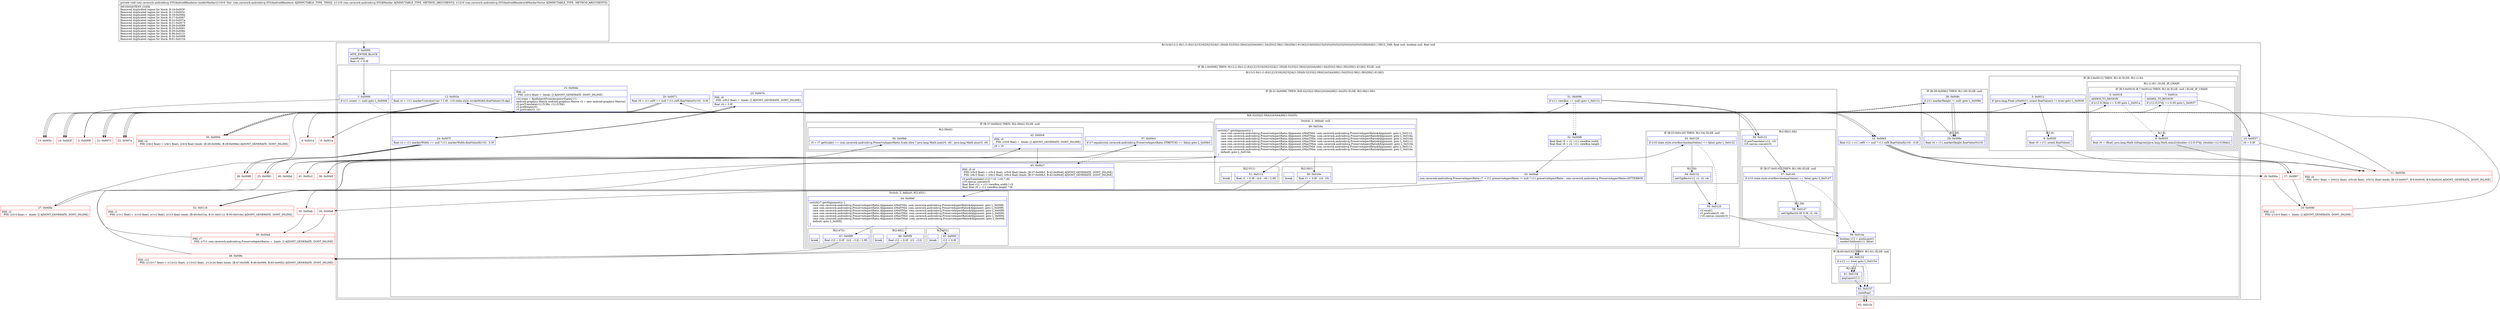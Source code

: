 digraph "CFG forcom.caverock.androidsvg.SVGAndroidRenderer.renderMarker(Lcom\/caverock\/androidsvg\/SVG$Marker;Lcom\/caverock\/androidsvg\/SVGAndroidRenderer$MarkerVector;)V" {
subgraph cluster_Region_516437282 {
label = "R(14:0|(12:(1:9)(1:(1:8))|12|15|16|20|23|24|(1:29)|(8:32|33|(2:39|42)|43|44|49|(1:54)|55)(2:56|(1:58))|59|(1:61)|62)|10|(0)(0)|15|(0)(0)|(0)(0)|23|(0)(0)|(0)|(0)(0)|59|(0)|62) | DECL_VAR: float null, boolean null, float null\l";
node [shape=record,color=blue];
Node_0 [shape=record,label="{0\:\ 0x0000|MTH_ENTER_BLOCK\l|statePush()\lfloat r1 = 0.0f\l}"];
subgraph cluster_IfRegion_143213854 {
label = "IF [B:1:0x0006] THEN: R(12:(1:9)(1:(1:8))|12|15|16|20|23|24|(1:29)|(8:32|33|(2:39|42)|43|44|49|(1:54)|55)(2:56|(1:58))|59|(1:61)|62) ELSE: null";
node [shape=record,color=blue];
Node_1 [shape=record,label="{1\:\ 0x0006|if (r11.orient != null) goto L_0x0008\l}"];
subgraph cluster_Region_1769473032 {
label = "R(12:(1:9)(1:(1:8))|12|15|16|20|23|24|(1:29)|(8:32|33|(2:39|42)|43|44|49|(1:54)|55)(2:56|(1:58))|59|(1:61)|62)";
node [shape=record,color=blue];
subgraph cluster_IfRegion_1039517199 {
label = "IF [B:3:0x0012] THEN: R(1:9) ELSE: R(1:(1:8))";
node [shape=record,color=blue];
Node_3 [shape=record,label="{3\:\ 0x0012|if (java.lang.Float.isNaN(r11.orient.floatValue()) != true) goto L_0x0030\l}"];
subgraph cluster_Region_314718638 {
label = "R(1:9)";
node [shape=record,color=blue];
Node_9 [shape=record,label="{9\:\ 0x0030|float r0 = r11.orient.floatValue()\l}"];
}
subgraph cluster_Region_283008423 {
label = "R(1:(1:8)) | ELSE_IF_CHAIN\l";
node [shape=record,color=blue];
subgraph cluster_IfRegion_593162766 {
label = "IF [B:5:0x0018, B:7:0x001e] THEN: R(1:8) ELSE: null | ELSE_IF_CHAIN\l";
node [shape=record,color=blue];
Node_5 [shape=record,label="{5\:\ 0x0018|ADDED_TO_REGION\l|if (r12.f136dx == 0.0f) goto L_0x001a\l}"];
Node_7 [shape=record,label="{7\:\ 0x001e|ADDED_TO_REGION\l|if (r12.f137dy == 0.0f) goto L_0x0037\l}"];
subgraph cluster_Region_1042834361 {
label = "R(1:8)";
node [shape=record,color=blue];
Node_8 [shape=record,label="{8\:\ 0x0020|float r0 = (float) java.lang.Math.toDegrees(java.lang.Math.atan2((double) r12.f137dy, (double) r12.f136dx))\l}"];
}
}
}
}
Node_12 [shape=record,label="{12\:\ 0x003a|float r2 = !r11.markerUnitsAreUser ? 1.0f : r10.state.style.strokeWidth.floatValue(r10.dpi)\l}"];
Node_15 [shape=record,label="{15\:\ 0x004b|PHI: r2 \l  PHI: (r2v1 float) =  binds: [] A[DONT_GENERATE, DONT_INLINE]\l|r10.state = findInheritFromAncestorState(r11)\landroid.graphics.Matrix android.graphics.Matrix r3 = new android.graphics.Matrix()\lr3.preTranslate(r12.f138x, r12.f139y)\lr3.preRotate(r0)\lr3.preScale(r2, r2)\l}"];
Node_16 [shape=record,label="{16\:\ 0x0065|float r12 = r11.refX == null ? r11.refX.floatValueX(r10) : 0.0f\l}"];
Node_20 [shape=record,label="{20\:\ 0x0071|float r0 = r11.refY == null ? r11.refY.floatValueY(r10) : 0.0f\l}"];
Node_23 [shape=record,label="{23\:\ 0x007b|PHI: r0 \l  PHI: (r0v3 float) =  binds: [] A[DONT_GENERATE, DONT_INLINE]\l|float r4 = 3.0f\l}"];
Node_24 [shape=record,label="{24\:\ 0x007f|float r2 = r11.markerWidth == null ? r11.markerWidth.floatValueX(r10) : 3.0f\l}"];
subgraph cluster_IfRegion_1639572174 {
label = "IF [B:28:0x008c] THEN: R(1:29) ELSE: null";
node [shape=record,color=blue];
Node_28 [shape=record,label="{28\:\ 0x008c|if (r11.markerHeight != null) goto L_0x008e\l}"];
subgraph cluster_Region_1906491934 {
label = "R(1:29)";
node [shape=record,color=blue];
Node_29 [shape=record,label="{29\:\ 0x008e|float r4 = r11.markerHeight.floatValueY(r10)\l}"];
}
}
subgraph cluster_IfRegion_1919915336 {
label = "IF [B:31:0x0096] THEN: R(8:32|33|(2:39|42)|43|44|49|(1:54)|55) ELSE: R(2:56|(1:58))";
node [shape=record,color=blue];
Node_31 [shape=record,label="{31\:\ 0x0096|if (r11.viewBox == null) goto L_0x0131\l}"];
subgraph cluster_Region_1141264243 {
label = "R(8:32|33|(2:39|42)|43|44|49|(1:54)|55)";
node [shape=record,color=blue];
Node_32 [shape=record,label="{32\:\ 0x0098|float float r5 = r2 \/ r11.viewBox.width\lfloat float r6 = r4 \/ r11.viewBox.height\l}"];
Node_33 [shape=record,label="{33\:\ 0x00a6|com.caverock.androidsvg.PreserveAspectRatio r7 = r11.preserveAspectRatio != null ? r11.preserveAspectRatio : com.caverock.androidsvg.PreserveAspectRatio.LETTERBOX\l}"];
subgraph cluster_IfRegion_1949082584 {
label = "IF [B:37:0x00b3] THEN: R(2:39|42) ELSE: null";
node [shape=record,color=blue];
Node_37 [shape=record,label="{37\:\ 0x00b3|if (r7.equals(com.caverock.androidsvg.PreserveAspectRatio.STRETCH) == false) goto L_0x00b5\l}"];
subgraph cluster_Region_1448603716 {
label = "R(2:39|42)";
node [shape=record,color=blue];
Node_39 [shape=record,label="{39\:\ 0x00bb|r5 = r7.getScale() == com.caverock.androidsvg.PreserveAspectRatio.Scale.slice ? java.lang.Math.max(r5, r6) : java.lang.Math.min(r5, r6)\l}"];
Node_42 [shape=record,label="{42\:\ 0x00c6|PHI: r5 \l  PHI: (r5v6 float) =  binds: [] A[DONT_GENERATE, DONT_INLINE]\l|r6 = r5\l}"];
}
}
Node_43 [shape=record,label="{43\:\ 0x00c7|PHI: r5 r6 \l  PHI: (r5v5 float) = (r5v4 float), (r5v6 float) binds: [B:37:0x00b3, B:42:0x00c6] A[DONT_GENERATE, DONT_INLINE]\l  PHI: (r6v3 float) = (r6v2 float), (r6v4 float) binds: [B:37:0x00b3, B:42:0x00c6] A[DONT_GENERATE, DONT_INLINE]\l|r3.preTranslate((\-r12) * r5, (\-r0) * r6)\lr10.canvas.concat(r3)\lfloat float r12 = r11.viewBox.width * r5\lfloat float r0 = r11.viewBox.height * r6\l}"];
subgraph cluster_SwitchRegion_1049656321 {
label = "Switch: 2, default: R(2:45|1)";
node [shape=record,color=blue];
Node_44 [shape=record,label="{44\:\ 0x00ef|switch(r7.getAlignment()) \{\l    case com.caverock.androidsvg.PreserveAspectRatio.Alignment.xMidYMin :com.caverock.androidsvg.PreserveAspectRatio$Alignment: goto L_0x00f9;\l    case com.caverock.androidsvg.PreserveAspectRatio.Alignment.xMidYMid :com.caverock.androidsvg.PreserveAspectRatio$Alignment: goto L_0x00f9;\l    case com.caverock.androidsvg.PreserveAspectRatio.Alignment.xMidYMax :com.caverock.androidsvg.PreserveAspectRatio$Alignment: goto L_0x00f9;\l    case com.caverock.androidsvg.PreserveAspectRatio.Alignment.xMaxYMin :com.caverock.androidsvg.PreserveAspectRatio$Alignment: goto L_0x00f4;\l    case com.caverock.androidsvg.PreserveAspectRatio.Alignment.xMaxYMid :com.caverock.androidsvg.PreserveAspectRatio$Alignment: goto L_0x00f4;\l    case com.caverock.androidsvg.PreserveAspectRatio.Alignment.xMaxYMax :com.caverock.androidsvg.PreserveAspectRatio$Alignment: goto L_0x00f4;\l    default: goto L_0x00f2;\l\}\l}"];
subgraph cluster_Region_470721515 {
label = "R(2:47|1)";
node [shape=record,color=blue];
Node_47 [shape=record,label="{47\:\ 0x00f9|float r12 = 0.0f \- ((r2 \- r12) \/ 2.0f)\l}"];
Node_InsnContainer_272551367 [shape=record,label="{|break\l}"];
}
subgraph cluster_Region_2069569606 {
label = "R(2:46|1)";
node [shape=record,color=blue];
Node_46 [shape=record,label="{46\:\ 0x00f4|float r12 = 0.0f \- (r2 \- r12)\l}"];
Node_InsnContainer_1677756236 [shape=record,label="{|break\l}"];
}
subgraph cluster_Region_279553617 {
label = "R(2:45|1)";
node [shape=record,color=blue];
Node_45 [shape=record,label="{45\:\ 0x00f2|r12 = 0.0f\l}"];
Node_InsnContainer_1241622160 [shape=record,label="{|break\l}"];
}
}
subgraph cluster_SwitchRegion_2031463655 {
label = "Switch: 2, default: null";
node [shape=record,color=blue];
Node_49 [shape=record,label="{49\:\ 0x010a|switch(r7.getAlignment()) \{\l    case com.caverock.androidsvg.PreserveAspectRatio.Alignment.xMidYMid :com.caverock.androidsvg.PreserveAspectRatio$Alignment: goto L_0x0112;\l    case com.caverock.androidsvg.PreserveAspectRatio.Alignment.xMidYMax :com.caverock.androidsvg.PreserveAspectRatio$Alignment: goto L_0x010e;\l    case com.caverock.androidsvg.PreserveAspectRatio.Alignment.xMaxYMin :com.caverock.androidsvg.PreserveAspectRatio$Alignment: goto L_0x010d;\l    case com.caverock.androidsvg.PreserveAspectRatio.Alignment.xMaxYMid :com.caverock.androidsvg.PreserveAspectRatio$Alignment: goto L_0x0112;\l    case com.caverock.androidsvg.PreserveAspectRatio.Alignment.xMaxYMax :com.caverock.androidsvg.PreserveAspectRatio$Alignment: goto L_0x010e;\l    case com.caverock.androidsvg.PreserveAspectRatio.Alignment.xMinYMid :com.caverock.androidsvg.PreserveAspectRatio$Alignment: goto L_0x0112;\l    case com.caverock.androidsvg.PreserveAspectRatio.Alignment.xMinYMax :com.caverock.androidsvg.PreserveAspectRatio$Alignment: goto L_0x010e;\l    default: goto L_0x010d;\l\}\l}"];
subgraph cluster_Region_745543377 {
label = "R(2:51|1)";
node [shape=record,color=blue];
Node_51 [shape=record,label="{51\:\ 0x0112|float r1 = 0.0f \- ((r4 \- r0) \/ 2.0f)\l}"];
Node_InsnContainer_1154137933 [shape=record,label="{|break\l}"];
}
subgraph cluster_Region_687865619 {
label = "R(2:50|1)";
node [shape=record,color=blue];
Node_50 [shape=record,label="{50\:\ 0x010e|float r1 = 0.0f \- (r4 \- r0)\l}"];
Node_InsnContainer_578556646 [shape=record,label="{|break\l}"];
}
}
subgraph cluster_IfRegion_1118231298 {
label = "IF [B:53:0x0120] THEN: R(1:54) ELSE: null";
node [shape=record,color=blue];
Node_53 [shape=record,label="{53\:\ 0x0120|if (r10.state.style.overflow.booleanValue() == false) goto L_0x0122\l}"];
subgraph cluster_Region_1299997702 {
label = "R(1:54)";
node [shape=record,color=blue];
Node_54 [shape=record,label="{54\:\ 0x0122|setClipRect(r12, r1, r2, r4)\l}"];
}
}
Node_55 [shape=record,label="{55\:\ 0x0125|r3.reset()\lr3.preScale(r5, r6)\lr10.canvas.concat(r3)\l}"];
}
subgraph cluster_Region_961468897 {
label = "R(2:56|(1:58))";
node [shape=record,color=blue];
Node_56 [shape=record,label="{56\:\ 0x0131|r3.preTranslate(\-r12, \-r0)\lr10.canvas.concat(r3)\l}"];
subgraph cluster_IfRegion_97829088 {
label = "IF [B:57:0x0145] THEN: R(1:58) ELSE: null";
node [shape=record,color=blue];
Node_57 [shape=record,label="{57\:\ 0x0145|if (r10.state.style.overflow.booleanValue() == false) goto L_0x0147\l}"];
subgraph cluster_Region_1047301146 {
label = "R(1:58)";
node [shape=record,color=blue];
Node_58 [shape=record,label="{58\:\ 0x0147|setClipRect(0.0f, 0.0f, r2, r4)\l}"];
}
}
}
}
Node_59 [shape=record,label="{59\:\ 0x014a|boolean r12 = pushLayer()\lrenderChildren(r11, false)\l}"];
subgraph cluster_IfRegion_562917227 {
label = "IF [B:60:0x0152] THEN: R(1:61) ELSE: null";
node [shape=record,color=blue];
Node_60 [shape=record,label="{60\:\ 0x0152|if (r12 == true) goto L_0x0154\l}"];
subgraph cluster_Region_351610816 {
label = "R(1:61)";
node [shape=record,color=blue];
Node_61 [shape=record,label="{61\:\ 0x0154|popLayer(r11)\l}"];
}
}
Node_62 [shape=record,label="{62\:\ 0x0157|statePop()\l}"];
}
}
Node_10 [shape=record,label="{10\:\ 0x0037|r0 = 0.0f\l}"];
subgraph cluster_IfRegion_1191838069 {
label = "IF [B:12:0x003a] THEN: R(0) ELSE: R(0)";
node [shape=record,color=blue];
Node_12 [shape=record,label="{12\:\ 0x003a|float r2 = !r11.markerUnitsAreUser ? 1.0f : r10.state.style.strokeWidth.floatValue(r10.dpi)\l}"];
subgraph cluster_Region_1448930458 {
label = "R(0)";
node [shape=record,color=blue];
}
subgraph cluster_Region_576082840 {
label = "R(0)";
node [shape=record,color=blue];
}
}
Node_15 [shape=record,label="{15\:\ 0x004b|PHI: r2 \l  PHI: (r2v1 float) =  binds: [] A[DONT_GENERATE, DONT_INLINE]\l|r10.state = findInheritFromAncestorState(r11)\landroid.graphics.Matrix android.graphics.Matrix r3 = new android.graphics.Matrix()\lr3.preTranslate(r12.f138x, r12.f139y)\lr3.preRotate(r0)\lr3.preScale(r2, r2)\l}"];
subgraph cluster_IfRegion_281002628 {
label = "IF [B:16:0x0065] THEN: R(0) ELSE: R(0)";
node [shape=record,color=blue];
Node_16 [shape=record,label="{16\:\ 0x0065|float r12 = r11.refX == null ? r11.refX.floatValueX(r10) : 0.0f\l}"];
subgraph cluster_Region_19285234 {
label = "R(0)";
node [shape=record,color=blue];
}
subgraph cluster_Region_1011922993 {
label = "R(0)";
node [shape=record,color=blue];
}
}
subgraph cluster_IfRegion_128546895 {
label = "IF [B:20:0x0071] THEN: R(0) ELSE: R(0)";
node [shape=record,color=blue];
Node_20 [shape=record,label="{20\:\ 0x0071|float r0 = r11.refY == null ? r11.refY.floatValueY(r10) : 0.0f\l}"];
subgraph cluster_Region_232373021 {
label = "R(0)";
node [shape=record,color=blue];
}
subgraph cluster_Region_495186861 {
label = "R(0)";
node [shape=record,color=blue];
}
}
Node_23 [shape=record,label="{23\:\ 0x007b|PHI: r0 \l  PHI: (r0v3 float) =  binds: [] A[DONT_GENERATE, DONT_INLINE]\l|float r4 = 3.0f\l}"];
subgraph cluster_IfRegion_1353306801 {
label = "IF [B:24:0x007f] THEN: R(0) ELSE: R(0)";
node [shape=record,color=blue];
Node_24 [shape=record,label="{24\:\ 0x007f|float r2 = r11.markerWidth == null ? r11.markerWidth.floatValueX(r10) : 3.0f\l}"];
subgraph cluster_Region_774972731 {
label = "R(0)";
node [shape=record,color=blue];
}
subgraph cluster_Region_387551740 {
label = "R(0)";
node [shape=record,color=blue];
}
}
subgraph cluster_IfRegion_1465434449 {
label = "IF [B:28:0x008c] THEN: R(0) ELSE: null";
node [shape=record,color=blue];
Node_28 [shape=record,label="{28\:\ 0x008c|if (r11.markerHeight != null) goto L_0x008e\l}"];
subgraph cluster_Region_1430539916 {
label = "R(0)";
node [shape=record,color=blue];
}
}
subgraph cluster_IfRegion_1920704994 {
label = "IF [B:31:0x0096] THEN: R(0) ELSE: R(0)";
node [shape=record,color=blue];
Node_31 [shape=record,label="{31\:\ 0x0096|if (r11.viewBox == null) goto L_0x0131\l}"];
subgraph cluster_Region_691423264 {
label = "R(0)";
node [shape=record,color=blue];
}
subgraph cluster_Region_955598366 {
label = "R(0)";
node [shape=record,color=blue];
}
}
Node_59 [shape=record,label="{59\:\ 0x014a|boolean r12 = pushLayer()\lrenderChildren(r11, false)\l}"];
subgraph cluster_IfRegion_1060048305 {
label = "IF [B:60:0x0152] THEN: R(0) ELSE: null";
node [shape=record,color=blue];
Node_60 [shape=record,label="{60\:\ 0x0152|if (r12 == true) goto L_0x0154\l}"];
subgraph cluster_Region_1337089954 {
label = "R(0)";
node [shape=record,color=blue];
}
}
Node_62 [shape=record,label="{62\:\ 0x0157|statePop()\l}"];
}
Node_2 [shape=record,color=red,label="{2\:\ 0x0008}"];
Node_4 [shape=record,color=red,label="{4\:\ 0x0014}"];
Node_6 [shape=record,color=red,label="{6\:\ 0x001a}"];
Node_11 [shape=record,color=red,label="{11\:\ 0x0038|PHI: r0 \l  PHI: (r0v1 float) = (r0v21 float), (r0v26 float), (r0v31 float) binds: [B:10:0x0037, B:9:0x0030, B:8:0x0020] A[DONT_GENERATE, DONT_INLINE]\l}"];
Node_13 [shape=record,color=red,label="{13\:\ 0x003c}"];
Node_14 [shape=record,color=red,label="{14\:\ 0x003f}"];
Node_17 [shape=record,color=red,label="{17\:\ 0x0067}"];
Node_18 [shape=record,color=red,label="{18\:\ 0x006e}"];
Node_19 [shape=record,color=red,label="{19\:\ 0x006f|PHI: r12 \l  PHI: (r12v3 float) =  binds: [] A[DONT_GENERATE, DONT_INLINE]\l}"];
Node_21 [shape=record,color=red,label="{21\:\ 0x0073}"];
Node_22 [shape=record,color=red,label="{22\:\ 0x007a}"];
Node_25 [shape=record,color=red,label="{25\:\ 0x0081}"];
Node_26 [shape=record,color=red,label="{26\:\ 0x0088}"];
Node_27 [shape=record,color=red,label="{27\:\ 0x008a|PHI: r2 \l  PHI: (r2v3 float) =  binds: [] A[DONT_GENERATE, DONT_INLINE]\l}"];
Node_30 [shape=record,color=red,label="{30\:\ 0x0094|PHI: r4 \l  PHI: (r4v2 float) = (r4v1 float), (r4v4 float) binds: [B:28:0x008c, B:29:0x008e] A[DONT_GENERATE, DONT_INLINE]\l}"];
Node_34 [shape=record,color=red,label="{34\:\ 0x00a8}"];
Node_35 [shape=record,color=red,label="{35\:\ 0x00ab}"];
Node_36 [shape=record,color=red,label="{36\:\ 0x00ad|PHI: r7 \l  PHI: (r7v1 com.caverock.androidsvg.PreserveAspectRatio) =  binds: [] A[DONT_GENERATE, DONT_INLINE]\l}"];
Node_38 [shape=record,color=red,label="{38\:\ 0x00b5}"];
Node_40 [shape=record,color=red,label="{40\:\ 0x00bd}"];
Node_41 [shape=record,color=red,label="{41\:\ 0x00c2}"];
Node_48 [shape=record,color=red,label="{48\:\ 0x00fe|PHI: r12 \l  PHI: (r12v17 float) = (r12v21 float), (r12v23 float), (r12v24 float) binds: [B:47:0x00f9, B:46:0x00f4, B:45:0x00f2] A[DONT_GENERATE, DONT_INLINE]\l}"];
Node_52 [shape=record,color=red,label="{52\:\ 0x0116|PHI: r1 \l  PHI: (r1v1 float) = (r1v0 float), (r1v2 float), (r1v3 float) binds: [B:49:0x010a, B:51:0x0112, B:50:0x010e] A[DONT_GENERATE, DONT_INLINE]\l}"];
Node_63 [shape=record,color=red,label="{63\:\ 0x015a}"];
MethodNode[shape=record,label="{private void com.caverock.androidsvg.SVGAndroidRenderer.renderMarker((r10v0 'this' com.caverock.androidsvg.SVGAndroidRenderer A[IMMUTABLE_TYPE, THIS]), (r11v0 com.caverock.androidsvg.SVG$Marker A[IMMUTABLE_TYPE, METHOD_ARGUMENT]), (r12v0 com.caverock.androidsvg.SVGAndroidRenderer$MarkerVector A[IMMUTABLE_TYPE, METHOD_ARGUMENT]))  | INCONSISTENT_CODE\lRemoved duplicated region for block: B:14:0x003f \lRemoved duplicated region for block: B:13:0x003c \lRemoved duplicated region for block: B:18:0x006e \lRemoved duplicated region for block: B:17:0x0067 \lRemoved duplicated region for block: B:22:0x007a \lRemoved duplicated region for block: B:21:0x0073 \lRemoved duplicated region for block: B:26:0x0088 \lRemoved duplicated region for block: B:25:0x0081 \lRemoved duplicated region for block: B:29:0x008e \lRemoved duplicated region for block: B:56:0x0131 \lRemoved duplicated region for block: B:32:0x0098 \lRemoved duplicated region for block: B:61:0x0154 \l}"];
MethodNode -> Node_0;
Node_0 -> Node_1;
Node_1 -> Node_2;
Node_1 -> Node_10[style=dashed];
Node_3 -> Node_4[style=dashed];
Node_3 -> Node_9;
Node_9 -> Node_11;
Node_5 -> Node_6;
Node_5 -> Node_8[style=dashed];
Node_7 -> Node_8[style=dashed];
Node_7 -> Node_10;
Node_8 -> Node_11;
Node_12 -> Node_13;
Node_12 -> Node_14;
Node_15 -> Node_16;
Node_16 -> Node_17;
Node_16 -> Node_18;
Node_20 -> Node_21;
Node_20 -> Node_22;
Node_23 -> Node_24;
Node_24 -> Node_25;
Node_24 -> Node_26;
Node_28 -> Node_29;
Node_28 -> Node_30[style=dashed];
Node_29 -> Node_30;
Node_31 -> Node_32[style=dashed];
Node_31 -> Node_56;
Node_32 -> Node_33;
Node_33 -> Node_34;
Node_33 -> Node_35;
Node_37 -> Node_38;
Node_37 -> Node_43[style=dashed];
Node_39 -> Node_40;
Node_39 -> Node_41;
Node_42 -> Node_43;
Node_43 -> Node_44;
Node_44 -> Node_45;
Node_44 -> Node_46;
Node_44 -> Node_47;
Node_47 -> Node_48;
Node_46 -> Node_48;
Node_45 -> Node_48;
Node_49 -> Node_50;
Node_49 -> Node_51;
Node_49 -> Node_52;
Node_51 -> Node_52;
Node_50 -> Node_52;
Node_53 -> Node_54;
Node_53 -> Node_55[style=dashed];
Node_54 -> Node_55;
Node_55 -> Node_59;
Node_56 -> Node_57;
Node_57 -> Node_58;
Node_57 -> Node_59[style=dashed];
Node_58 -> Node_59;
Node_59 -> Node_60;
Node_60 -> Node_61;
Node_60 -> Node_62[style=dashed];
Node_61 -> Node_62;
Node_62 -> Node_63;
Node_10 -> Node_11;
Node_12 -> Node_13;
Node_12 -> Node_14;
Node_15 -> Node_16;
Node_16 -> Node_17;
Node_16 -> Node_18;
Node_20 -> Node_21;
Node_20 -> Node_22;
Node_23 -> Node_24;
Node_24 -> Node_25;
Node_24 -> Node_26;
Node_28 -> Node_29;
Node_28 -> Node_30[style=dashed];
Node_31 -> Node_32[style=dashed];
Node_31 -> Node_56;
Node_59 -> Node_60;
Node_60 -> Node_61;
Node_60 -> Node_62[style=dashed];
Node_62 -> Node_63;
Node_2 -> Node_3;
Node_4 -> Node_5;
Node_6 -> Node_7;
Node_11 -> Node_12;
Node_13 -> Node_15;
Node_14 -> Node_15;
Node_17 -> Node_19;
Node_18 -> Node_19;
Node_19 -> Node_20;
Node_21 -> Node_23;
Node_22 -> Node_23;
Node_25 -> Node_27;
Node_26 -> Node_27;
Node_27 -> Node_28;
Node_30 -> Node_31;
Node_34 -> Node_36;
Node_35 -> Node_36;
Node_36 -> Node_37;
Node_38 -> Node_39;
Node_40 -> Node_42;
Node_41 -> Node_42;
Node_48 -> Node_49;
Node_52 -> Node_53;
}

